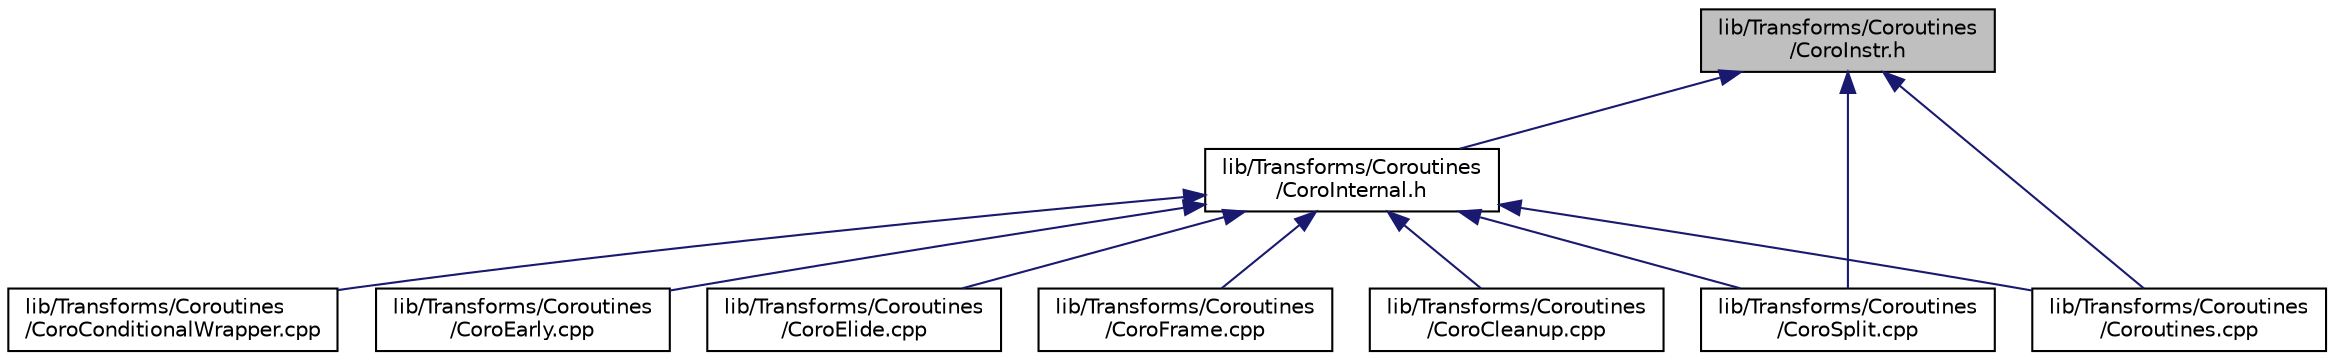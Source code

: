 digraph "lib/Transforms/Coroutines/CoroInstr.h"
{
 // LATEX_PDF_SIZE
  bgcolor="transparent";
  edge [fontname="Helvetica",fontsize="10",labelfontname="Helvetica",labelfontsize="10"];
  node [fontname="Helvetica",fontsize="10",shape=record];
  Node1 [label="lib/Transforms/Coroutines\l/CoroInstr.h",height=0.2,width=0.4,color="black", fillcolor="grey75", style="filled", fontcolor="black",tooltip=" "];
  Node1 -> Node2 [dir="back",color="midnightblue",fontsize="10",style="solid",fontname="Helvetica"];
  Node2 [label="lib/Transforms/Coroutines\l/CoroInternal.h",height=0.2,width=0.4,color="black",URL="$CoroInternal_8h.html",tooltip=" "];
  Node2 -> Node3 [dir="back",color="midnightblue",fontsize="10",style="solid",fontname="Helvetica"];
  Node3 [label="lib/Transforms/Coroutines\l/CoroCleanup.cpp",height=0.2,width=0.4,color="black",URL="$CoroCleanup_8cpp.html",tooltip=" "];
  Node2 -> Node4 [dir="back",color="midnightblue",fontsize="10",style="solid",fontname="Helvetica"];
  Node4 [label="lib/Transforms/Coroutines\l/CoroConditionalWrapper.cpp",height=0.2,width=0.4,color="black",URL="$CoroConditionalWrapper_8cpp.html",tooltip=" "];
  Node2 -> Node5 [dir="back",color="midnightblue",fontsize="10",style="solid",fontname="Helvetica"];
  Node5 [label="lib/Transforms/Coroutines\l/CoroEarly.cpp",height=0.2,width=0.4,color="black",URL="$CoroEarly_8cpp.html",tooltip=" "];
  Node2 -> Node6 [dir="back",color="midnightblue",fontsize="10",style="solid",fontname="Helvetica"];
  Node6 [label="lib/Transforms/Coroutines\l/CoroElide.cpp",height=0.2,width=0.4,color="black",URL="$CoroElide_8cpp.html",tooltip=" "];
  Node2 -> Node7 [dir="back",color="midnightblue",fontsize="10",style="solid",fontname="Helvetica"];
  Node7 [label="lib/Transforms/Coroutines\l/CoroFrame.cpp",height=0.2,width=0.4,color="black",URL="$CoroFrame_8cpp.html",tooltip=" "];
  Node2 -> Node8 [dir="back",color="midnightblue",fontsize="10",style="solid",fontname="Helvetica"];
  Node8 [label="lib/Transforms/Coroutines\l/CoroSplit.cpp",height=0.2,width=0.4,color="black",URL="$CoroSplit_8cpp.html",tooltip=" "];
  Node2 -> Node9 [dir="back",color="midnightblue",fontsize="10",style="solid",fontname="Helvetica"];
  Node9 [label="lib/Transforms/Coroutines\l/Coroutines.cpp",height=0.2,width=0.4,color="black",URL="$Coroutines_8cpp.html",tooltip=" "];
  Node1 -> Node8 [dir="back",color="midnightblue",fontsize="10",style="solid",fontname="Helvetica"];
  Node1 -> Node9 [dir="back",color="midnightblue",fontsize="10",style="solid",fontname="Helvetica"];
}
